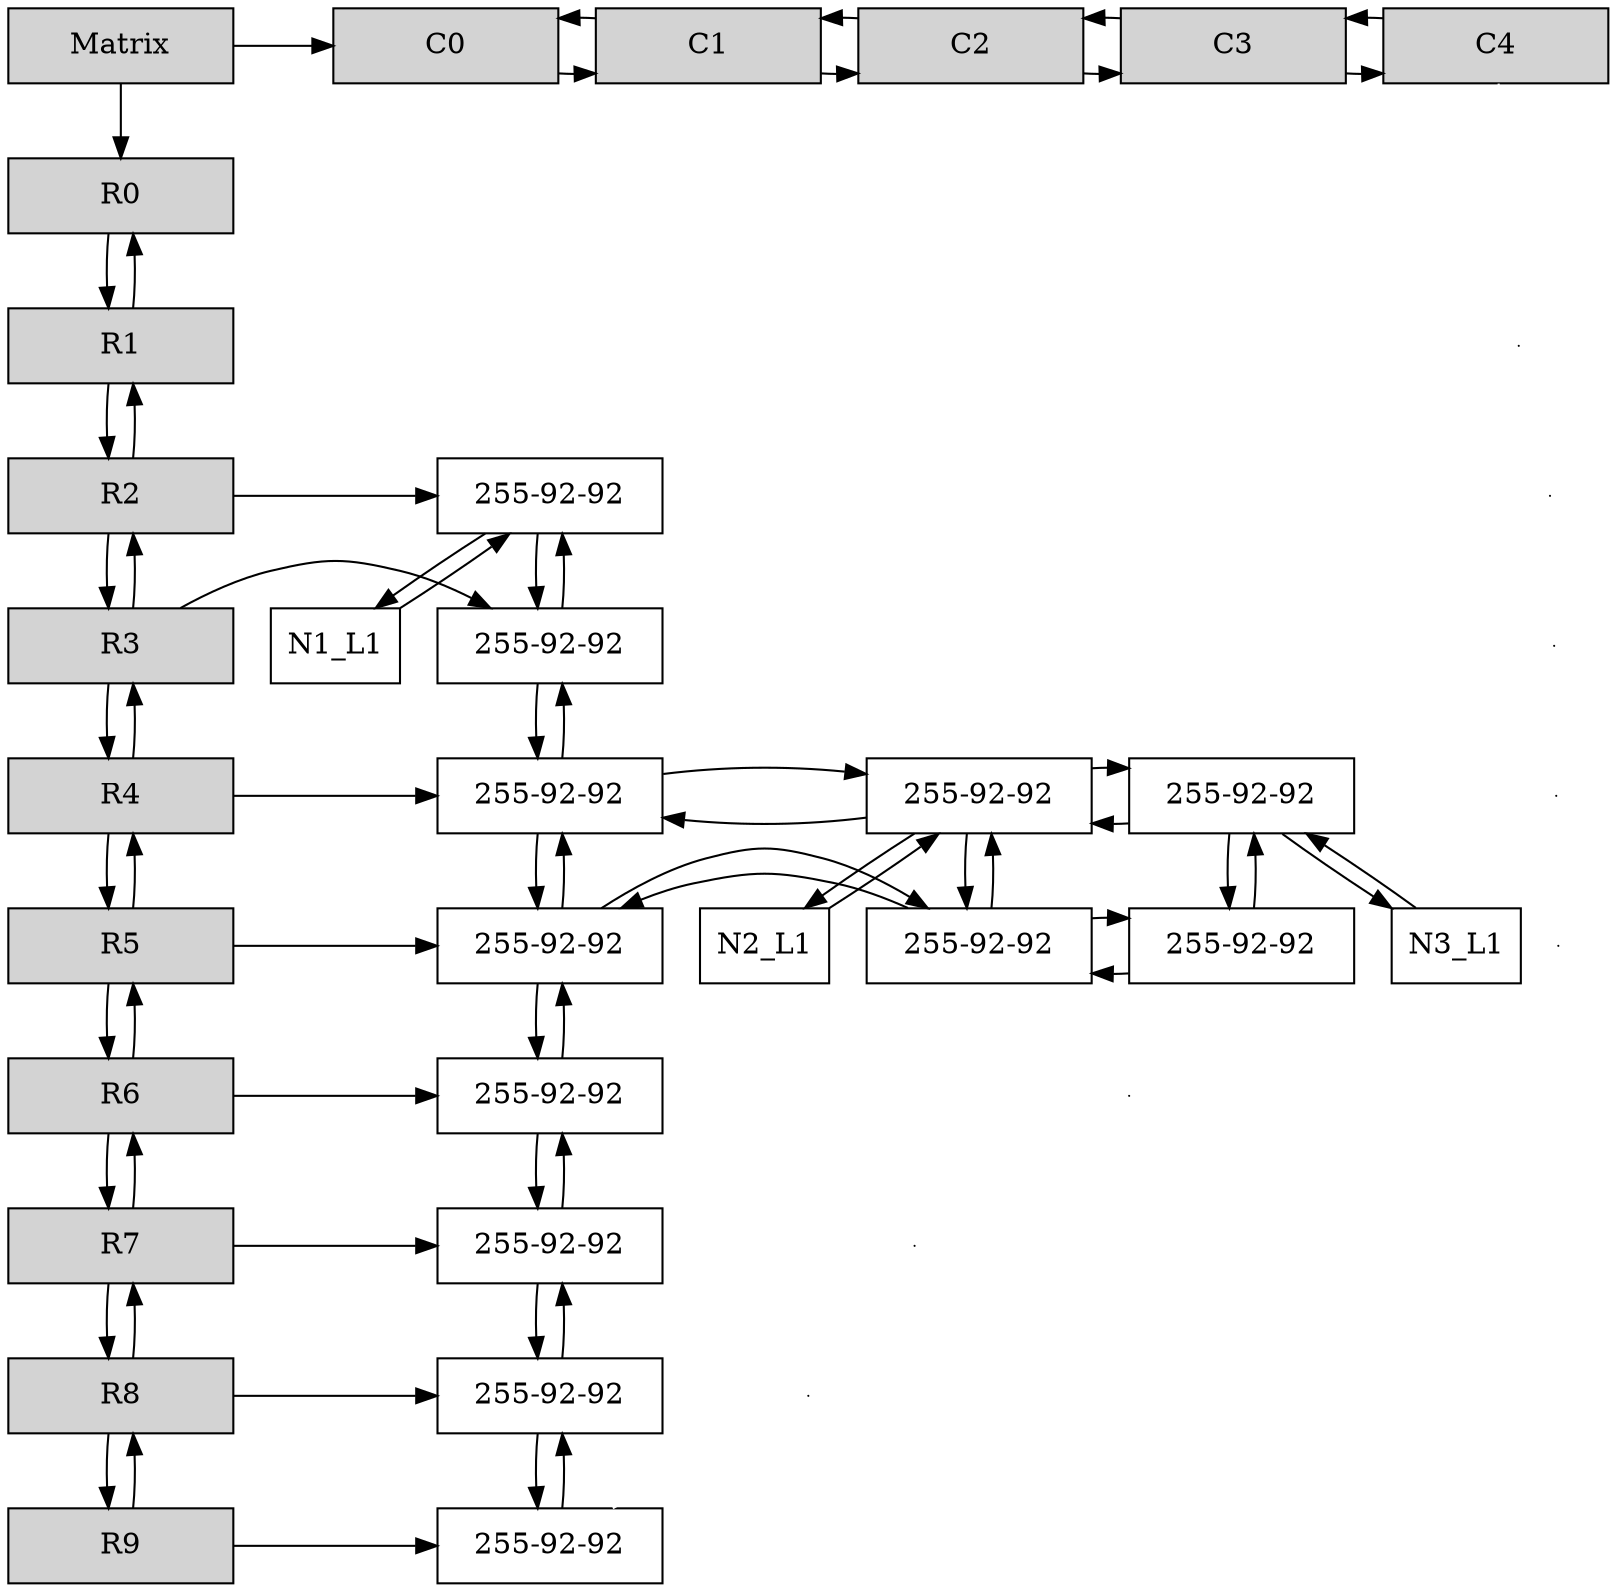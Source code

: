 digraph Sparce_Matrix {
node [shape=box]
Mt[ label = "Matrix", width = 1.5, style = filled, group = 1 ];
e0[ shape = point, width = 0 ];
e1[ shape = point, width = 0 ];
e2[ shape = point, width = 0 ];
e3[ shape = point, width = 0 ];
e4[ shape = point, width = 0 ];
e5[ shape = point, width = 0 ];
e6[ shape = point, width = 0 ];
e7[ shape = point, width = 0 ];
A0[label ="C0" width = 1.5 style = filled, group =2];
A0->A1;
A1[label ="C1" width = 1.5 style = filled, group =3];
A1->A2;
A1->A0;
A2[label ="C2" width = 1.5 style = filled, group =4];
A2->A3;
A2->A1;
A3[label ="C3" width = 1.5 style = filled, group =5];
A3->A4;
A3->A2;
A4[label ="C4" width = 1.5 style = filled, group =6];
A4->A3;
{ rank = same; Mt; A0; A1; A2; A3; A4; }
U0[label = "R0"    width = 1.5 style = filled, group = 1 ];
U0->U1;
U1[label = "R1"    width = 1.5 style = filled, group = 1 ];
U1->U2;
U1->U0;
U2[label = "R2"    width = 1.5 style = filled, group = 1 ];
U2->U3;
U2->U1;
N1_L2 [label = "255-92-92" width = 1.5, group =3];
U2 -> N1_L2;
N1_L2 -> N1_L1;
N1_L1 -> N1_L2;
{ rank = same; U2;N1_L2;}
U3[label = "R3"    width = 1.5 style = filled, group = 1 ];
U3->U4;
U3->U2;
N1_L3 [label = "255-92-92" width = 1.5, group =3];
U3 -> N1_L3;
N1_L3 -> N1_L2;
N1_L2 -> N1_L3;
{ rank = same; U3;N1_L3;}
U4[label = "R4"    width = 1.5 style = filled, group = 1 ];
U4->U5;
U4->U3;
N1_L4 [label = "255-92-92" width = 1.5, group =3];
U4 -> N1_L4;
N1_L4 -> N1_L3;
N1_L3 -> N1_L4;
N2_L4 [label = "255-92-92" width = 1.5, group =4];
N2_L4 -> N1_L4;
N1_L4 -> N2_L4;
N2_L4 -> N2_L1;
N2_L1 -> N2_L4;
N3_L4 [label = "255-92-92" width = 1.5, group =5];
N3_L4 -> N2_L4;
N2_L4 -> N3_L4;
N3_L4 -> N3_L1;
N3_L1 -> N3_L4;
{ rank = same; U4;N1_L4;N2_L4;N3_L4;}
U5[label = "R5"    width = 1.5 style = filled, group = 1 ];
U5->U6;
U5->U4;
N1_L5 [label = "255-92-92" width = 1.5, group =3];
U5 -> N1_L5;
N1_L5 -> N1_L4;
N1_L4 -> N1_L5;
N2_L5 [label = "255-92-92" width = 1.5, group =4];
N2_L5 -> N1_L5;
N1_L5 -> N2_L5;
N2_L5 -> N2_L4;
N2_L4 -> N2_L5;
N3_L5 [label = "255-92-92" width = 1.5, group =5];
N3_L5 -> N2_L5;
N2_L5 -> N3_L5;
N3_L5 -> N3_L4;
N3_L4 -> N3_L5;
{ rank = same; U5;N1_L5;N2_L5;N3_L5;}
U6[label = "R6"    width = 1.5 style = filled, group = 1 ];
U6->U7;
U6->U5;
N1_L6 [label = "255-92-92" width = 1.5, group =3];
U6 -> N1_L6;
N1_L6 -> N1_L5;
N1_L5 -> N1_L6;
{ rank = same; U6;N1_L6;}
U7[label = "R7"    width = 1.5 style = filled, group = 1 ];
U7->U8;
U7->U6;
N1_L7 [label = "255-92-92" width = 1.5, group =3];
U7 -> N1_L7;
N1_L7 -> N1_L6;
N1_L6 -> N1_L7;
{ rank = same; U7;N1_L7;}
U8[label = "R8"    width = 1.5 style = filled, group = 1 ];
U8->U9;
U8->U7;
N1_L8 [label = "255-92-92" width = 1.5, group =3];
U8 -> N1_L8;
N1_L8 -> N1_L7;
N1_L7 -> N1_L8;
{ rank = same; U8;N1_L8;}
U9[label = "R9"    width = 1.5 style = filled, group = 1 ];
U9->U8;
N1_L9 [label = "255-92-92" width = 1.5, group =3];
U9 -> N1_L9;
N1_L9 -> N1_L8;
N1_L8 -> N1_L9;
e7-> N1_L9[dir = none, color = "white"];
{ rank = same; U9;N1_L9;}
Mt->U0;
Mt->A0;
{ rank = same; U1; e0}
{ rank = same; U2; e1}
{ rank = same; U3; e2}
{ rank = same; U4; e3}
{ rank = same; U5; e4}
{ rank = same; U6; e5}
{ rank = same; U7; e6}
{ rank = same; U8; e7}
A4-> e0[ dir = none, color = "white" ];
e0-> e1[ dir = none, color = "white" ];
e1-> e2[ dir = none, color = "white" ];
e2-> e3[ dir = none, color = "white" ];
e3-> e4[ dir = none, color = "white" ];
e4-> e5[ dir = none, color = "white" ];
e5-> e6[ dir = none, color = "white" ];
e6-> e7[ dir = none, color = "white" ];
}
